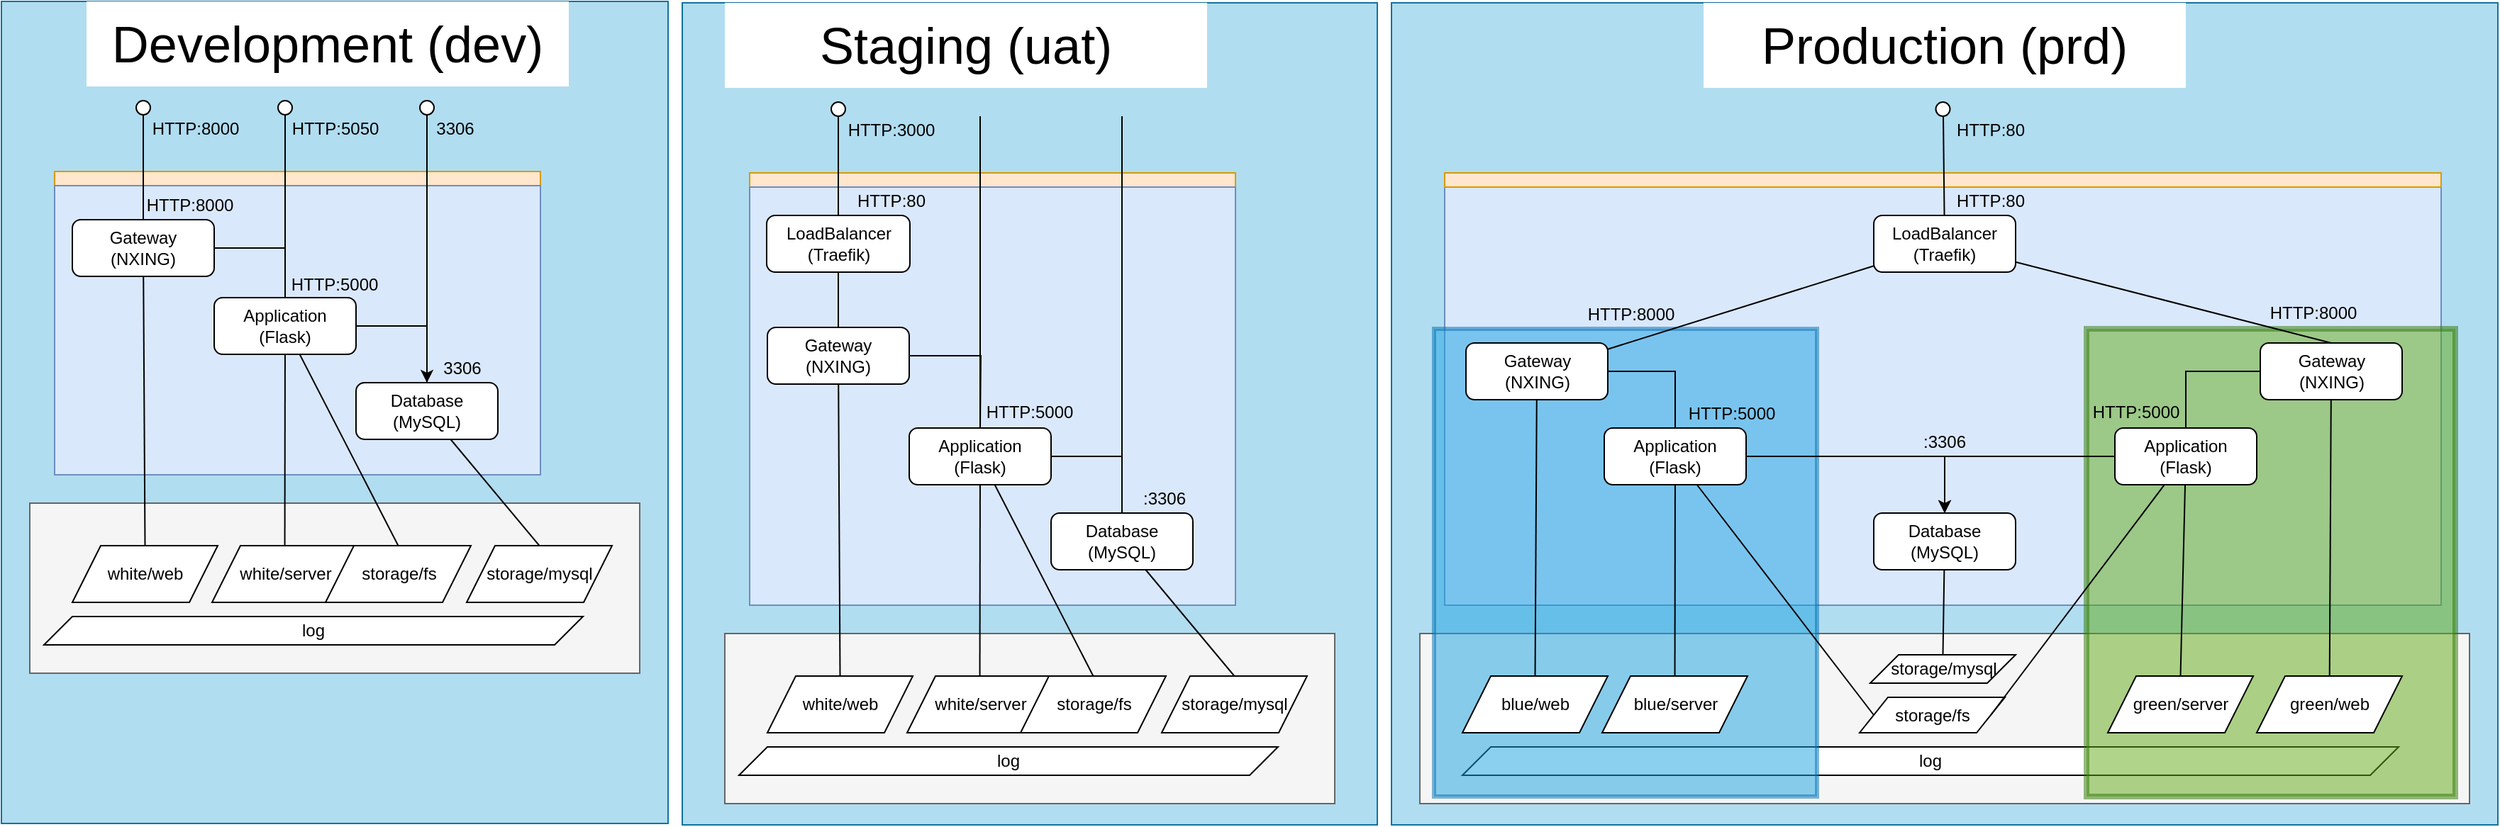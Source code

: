 <mxfile version="13.6.2" type="device"><diagram id="gLfV9lPOMajxuoHHyN8n" name="environments"><mxGraphModel dx="2253" dy="1360" grid="1" gridSize="10" guides="1" tooltips="1" connect="1" arrows="1" fold="1" page="1" pageScale="1" pageWidth="827" pageHeight="1169" math="0" shadow="0"><root><mxCell id="jASWVrQGsSCZMnNn3mIj-0"/><mxCell id="jASWVrQGsSCZMnNn3mIj-1" parent="jASWVrQGsSCZMnNn3mIj-0"/><mxCell id="6WFKfowjFKmXPI4Zk_cE-33" value="" style="rounded=0;whiteSpace=wrap;html=1;fillColor=#b1ddf0;strokeColor=#10739e;" vertex="1" parent="jASWVrQGsSCZMnNn3mIj-1"><mxGeometry x="1180" y="200" width="780" height="580" as="geometry"/></mxCell><mxCell id="6WFKfowjFKmXPI4Zk_cE-32" value="" style="rounded=0;whiteSpace=wrap;html=1;fillColor=#b1ddf0;strokeColor=#10739e;" vertex="1" parent="jASWVrQGsSCZMnNn3mIj-1"><mxGeometry x="680" y="200" width="490" height="580" as="geometry"/></mxCell><mxCell id="6WFKfowjFKmXPI4Zk_cE-31" value="" style="rounded=0;whiteSpace=wrap;html=1;fillColor=#b1ddf0;strokeColor=#10739e;" vertex="1" parent="jASWVrQGsSCZMnNn3mIj-1"><mxGeometry x="200" y="199" width="470" height="580" as="geometry"/></mxCell><mxCell id="iIaaPSiet09uQSLY1xnX-24" value="" style="rounded=0;whiteSpace=wrap;html=1;fillColor=#f5f5f5;strokeColor=#666666;fontColor=#333333;" parent="jASWVrQGsSCZMnNn3mIj-1" vertex="1"><mxGeometry x="1200" y="645" width="740" height="120" as="geometry"/></mxCell><mxCell id="iIaaPSiet09uQSLY1xnX-43" value="log" style="shape=parallelogram;perimeter=parallelogramPerimeter;whiteSpace=wrap;html=1;fixedSize=1;" parent="jASWVrQGsSCZMnNn3mIj-1" vertex="1"><mxGeometry x="1230" y="725" width="660" height="20" as="geometry"/></mxCell><mxCell id="iIaaPSiet09uQSLY1xnX-26" value="" style="rounded=0;whiteSpace=wrap;html=1;fillColor=#dae8fc;strokeColor=#6c8ebf;" parent="jASWVrQGsSCZMnNn3mIj-1" vertex="1"><mxGeometry x="1217.5" y="330" width="702.5" height="295" as="geometry"/></mxCell><mxCell id="iIaaPSiet09uQSLY1xnX-60" value="" style="rounded=0;whiteSpace=wrap;html=1;strokeColor=#006EAF;fontColor=#ffffff;strokeWidth=3;fillColor=#1ba1e2;opacity=50;" parent="jASWVrQGsSCZMnNn3mIj-1" vertex="1"><mxGeometry x="1210" y="430" width="270" height="330" as="geometry"/></mxCell><mxCell id="iIaaPSiet09uQSLY1xnX-61" value="" style="rounded=0;whiteSpace=wrap;html=1;strokeColor=#2D7600;fontColor=#ffffff;strokeWidth=4;fillColor=#60a917;opacity=50;" parent="jASWVrQGsSCZMnNn3mIj-1" vertex="1"><mxGeometry x="1670" y="430" width="260" height="330" as="geometry"/></mxCell><mxCell id="W70JOH6oxcpavoGEH852-32" value="" style="rounded=0;whiteSpace=wrap;html=1;fillColor=#f5f5f5;strokeColor=#666666;fontColor=#333333;" parent="jASWVrQGsSCZMnNn3mIj-1" vertex="1"><mxGeometry x="220" y="553" width="430" height="120" as="geometry"/></mxCell><mxCell id="W70JOH6oxcpavoGEH852-29" value="" style="rounded=0;whiteSpace=wrap;html=1;fillColor=#ffe6cc;strokeColor=#d79b00;" parent="jASWVrQGsSCZMnNn3mIj-1" vertex="1"><mxGeometry x="237.5" y="319" width="342.5" height="10" as="geometry"/></mxCell><mxCell id="W70JOH6oxcpavoGEH852-28" value="" style="rounded=0;whiteSpace=wrap;html=1;fillColor=#dae8fc;strokeColor=#6c8ebf;" parent="jASWVrQGsSCZMnNn3mIj-1" vertex="1"><mxGeometry x="237.5" y="329" width="342.5" height="204" as="geometry"/></mxCell><mxCell id="W70JOH6oxcpavoGEH852-23" style="edgeStyle=orthogonalEdgeStyle;rounded=0;orthogonalLoop=1;jettySize=auto;html=1;startArrow=none;startFill=0;endArrow=none;endFill=0;" parent="jASWVrQGsSCZMnNn3mIj-1" source="W70JOH6oxcpavoGEH852-15" edge="1"><mxGeometry relative="1" as="geometry"><mxPoint x="300" y="279" as="targetPoint"/></mxGeometry></mxCell><mxCell id="W70JOH6oxcpavoGEH852-24" style="edgeStyle=orthogonalEdgeStyle;rounded=0;orthogonalLoop=1;jettySize=auto;html=1;entryX=0.5;entryY=0;entryDx=0;entryDy=0;exitX=1;exitY=0.5;exitDx=0;exitDy=0;endArrow=none;endFill=0;" parent="jASWVrQGsSCZMnNn3mIj-1" source="W70JOH6oxcpavoGEH852-15" target="W70JOH6oxcpavoGEH852-17" edge="1"><mxGeometry relative="1" as="geometry"><mxPoint x="400" y="328" as="targetPoint"/></mxGeometry></mxCell><mxCell id="W70JOH6oxcpavoGEH852-40" style="edgeStyle=none;rounded=0;orthogonalLoop=1;jettySize=auto;html=1;entryX=0.5;entryY=0;entryDx=0;entryDy=0;startArrow=none;startFill=0;endArrow=none;endFill=0;" parent="jASWVrQGsSCZMnNn3mIj-1" source="W70JOH6oxcpavoGEH852-15" target="W70JOH6oxcpavoGEH852-25" edge="1"><mxGeometry relative="1" as="geometry"/></mxCell><mxCell id="W70JOH6oxcpavoGEH852-15" value="Gateway&lt;br&gt;(NXING)" style="rounded=1;whiteSpace=wrap;html=1;" parent="jASWVrQGsSCZMnNn3mIj-1" vertex="1"><mxGeometry x="250" y="353" width="100" height="40" as="geometry"/></mxCell><mxCell id="W70JOH6oxcpavoGEH852-21" style="edgeStyle=orthogonalEdgeStyle;rounded=0;orthogonalLoop=1;jettySize=auto;html=1;endArrow=none;endFill=0;exitX=0.5;exitY=0;exitDx=0;exitDy=0;" parent="jASWVrQGsSCZMnNn3mIj-1" source="W70JOH6oxcpavoGEH852-17" edge="1"><mxGeometry relative="1" as="geometry"><mxPoint x="400" y="279" as="targetPoint"/><mxPoint x="400" y="328" as="sourcePoint"/></mxGeometry></mxCell><mxCell id="W70JOH6oxcpavoGEH852-19" style="edgeStyle=orthogonalEdgeStyle;rounded=0;orthogonalLoop=1;jettySize=auto;html=1;exitX=1;exitY=0.5;exitDx=0;exitDy=0;" parent="jASWVrQGsSCZMnNn3mIj-1" source="W70JOH6oxcpavoGEH852-17" target="W70JOH6oxcpavoGEH852-18" edge="1"><mxGeometry relative="1" as="geometry"/></mxCell><mxCell id="W70JOH6oxcpavoGEH852-41" style="edgeStyle=none;rounded=0;orthogonalLoop=1;jettySize=auto;html=1;startArrow=none;startFill=0;endArrow=none;endFill=0;" parent="jASWVrQGsSCZMnNn3mIj-1" source="W70JOH6oxcpavoGEH852-17" target="W70JOH6oxcpavoGEH852-26" edge="1"><mxGeometry relative="1" as="geometry"/></mxCell><mxCell id="W70JOH6oxcpavoGEH852-42" style="edgeStyle=none;rounded=0;orthogonalLoop=1;jettySize=auto;html=1;entryX=0.5;entryY=0;entryDx=0;entryDy=0;startArrow=none;startFill=0;endArrow=none;endFill=0;" parent="jASWVrQGsSCZMnNn3mIj-1" source="W70JOH6oxcpavoGEH852-17" target="W70JOH6oxcpavoGEH852-31" edge="1"><mxGeometry relative="1" as="geometry"/></mxCell><mxCell id="W70JOH6oxcpavoGEH852-17" value="Application&lt;br&gt;(Flask)" style="rounded=1;whiteSpace=wrap;html=1;" parent="jASWVrQGsSCZMnNn3mIj-1" vertex="1"><mxGeometry x="350" y="408" width="100" height="40" as="geometry"/></mxCell><mxCell id="W70JOH6oxcpavoGEH852-20" style="edgeStyle=orthogonalEdgeStyle;rounded=0;orthogonalLoop=1;jettySize=auto;html=1;endArrow=none;endFill=0;" parent="jASWVrQGsSCZMnNn3mIj-1" source="W70JOH6oxcpavoGEH852-18" edge="1"><mxGeometry relative="1" as="geometry"><mxPoint x="500" y="279" as="targetPoint"/></mxGeometry></mxCell><mxCell id="W70JOH6oxcpavoGEH852-43" style="edgeStyle=none;rounded=0;orthogonalLoop=1;jettySize=auto;html=1;entryX=0.5;entryY=0;entryDx=0;entryDy=0;startArrow=none;startFill=0;endArrow=none;endFill=0;" parent="jASWVrQGsSCZMnNn3mIj-1" source="W70JOH6oxcpavoGEH852-18" target="W70JOH6oxcpavoGEH852-39" edge="1"><mxGeometry relative="1" as="geometry"/></mxCell><mxCell id="W70JOH6oxcpavoGEH852-18" value="Database&lt;br&gt;(MySQL)" style="rounded=1;whiteSpace=wrap;html=1;" parent="jASWVrQGsSCZMnNn3mIj-1" vertex="1"><mxGeometry x="450" y="468" width="100" height="40" as="geometry"/></mxCell><mxCell id="W70JOH6oxcpavoGEH852-25" value="white/web" style="shape=parallelogram;perimeter=parallelogramPerimeter;whiteSpace=wrap;html=1;fixedSize=1;" parent="jASWVrQGsSCZMnNn3mIj-1" vertex="1"><mxGeometry x="250" y="583" width="102.5" height="40" as="geometry"/></mxCell><mxCell id="W70JOH6oxcpavoGEH852-26" value="white/server" style="shape=parallelogram;perimeter=parallelogramPerimeter;whiteSpace=wrap;html=1;fixedSize=1;" parent="jASWVrQGsSCZMnNn3mIj-1" vertex="1"><mxGeometry x="348.5" y="583" width="102.5" height="40" as="geometry"/></mxCell><mxCell id="W70JOH6oxcpavoGEH852-30" value="log" style="shape=parallelogram;perimeter=parallelogramPerimeter;whiteSpace=wrap;html=1;fixedSize=1;" parent="jASWVrQGsSCZMnNn3mIj-1" vertex="1"><mxGeometry x="230" y="633" width="380" height="20" as="geometry"/></mxCell><mxCell id="W70JOH6oxcpavoGEH852-31" value="storage/fs" style="shape=parallelogram;perimeter=parallelogramPerimeter;whiteSpace=wrap;html=1;fixedSize=1;" parent="jASWVrQGsSCZMnNn3mIj-1" vertex="1"><mxGeometry x="428.5" y="583" width="102.5" height="40" as="geometry"/></mxCell><mxCell id="W70JOH6oxcpavoGEH852-39" value="storage/mysql" style="shape=parallelogram;perimeter=parallelogramPerimeter;whiteSpace=wrap;html=1;fixedSize=1;" parent="jASWVrQGsSCZMnNn3mIj-1" vertex="1"><mxGeometry x="528" y="583" width="102.5" height="40" as="geometry"/></mxCell><mxCell id="iIaaPSiet09uQSLY1xnX-0" value="" style="rounded=0;whiteSpace=wrap;html=1;fillColor=#f5f5f5;strokeColor=#666666;fontColor=#333333;" parent="jASWVrQGsSCZMnNn3mIj-1" vertex="1"><mxGeometry x="710" y="645" width="430" height="120" as="geometry"/></mxCell><mxCell id="iIaaPSiet09uQSLY1xnX-1" value="" style="rounded=0;whiteSpace=wrap;html=1;fillColor=#ffe6cc;strokeColor=#d79b00;" parent="jASWVrQGsSCZMnNn3mIj-1" vertex="1"><mxGeometry x="727.5" y="320" width="342.5" height="10" as="geometry"/></mxCell><mxCell id="iIaaPSiet09uQSLY1xnX-2" value="" style="rounded=0;whiteSpace=wrap;html=1;fillColor=#dae8fc;strokeColor=#6c8ebf;" parent="jASWVrQGsSCZMnNn3mIj-1" vertex="1"><mxGeometry x="727.5" y="330" width="342.5" height="295" as="geometry"/></mxCell><mxCell id="iIaaPSiet09uQSLY1xnX-4" style="edgeStyle=orthogonalEdgeStyle;rounded=0;orthogonalLoop=1;jettySize=auto;html=1;exitX=1;exitY=0.5;exitDx=0;exitDy=0;endArrow=none;endFill=0;" parent="jASWVrQGsSCZMnNn3mIj-1" source="iIaaPSiet09uQSLY1xnX-6" edge="1"><mxGeometry relative="1" as="geometry"><mxPoint x="890" y="500" as="targetPoint"/></mxGeometry></mxCell><mxCell id="iIaaPSiet09uQSLY1xnX-5" style="edgeStyle=none;rounded=0;orthogonalLoop=1;jettySize=auto;html=1;entryX=0.5;entryY=0;entryDx=0;entryDy=0;startArrow=none;startFill=0;endArrow=none;endFill=0;" parent="jASWVrQGsSCZMnNn3mIj-1" source="iIaaPSiet09uQSLY1xnX-6" target="iIaaPSiet09uQSLY1xnX-17" edge="1"><mxGeometry relative="1" as="geometry"/></mxCell><mxCell id="iIaaPSiet09uQSLY1xnX-6" value="Gateway&lt;br&gt;(NXING)" style="rounded=1;whiteSpace=wrap;html=1;" parent="jASWVrQGsSCZMnNn3mIj-1" vertex="1"><mxGeometry x="740" y="429" width="100" height="40" as="geometry"/></mxCell><mxCell id="iIaaPSiet09uQSLY1xnX-7" style="edgeStyle=orthogonalEdgeStyle;rounded=0;orthogonalLoop=1;jettySize=auto;html=1;endArrow=none;endFill=0;exitX=0.5;exitY=0;exitDx=0;exitDy=0;" parent="jASWVrQGsSCZMnNn3mIj-1" source="iIaaPSiet09uQSLY1xnX-13" edge="1"><mxGeometry relative="1" as="geometry"><mxPoint x="890" y="280" as="targetPoint"/><mxPoint x="890" y="420" as="sourcePoint"/></mxGeometry></mxCell><mxCell id="iIaaPSiet09uQSLY1xnX-9" style="edgeStyle=orthogonalEdgeStyle;rounded=0;orthogonalLoop=1;jettySize=auto;html=1;exitX=1;exitY=0.5;exitDx=0;exitDy=0;endArrow=none;endFill=0;" parent="jASWVrQGsSCZMnNn3mIj-1" source="iIaaPSiet09uQSLY1xnX-13" target="iIaaPSiet09uQSLY1xnX-16" edge="1"><mxGeometry relative="1" as="geometry"/></mxCell><mxCell id="iIaaPSiet09uQSLY1xnX-11" style="edgeStyle=none;rounded=0;orthogonalLoop=1;jettySize=auto;html=1;startArrow=none;startFill=0;endArrow=none;endFill=0;" parent="jASWVrQGsSCZMnNn3mIj-1" source="iIaaPSiet09uQSLY1xnX-13" target="iIaaPSiet09uQSLY1xnX-18" edge="1"><mxGeometry relative="1" as="geometry"/></mxCell><mxCell id="iIaaPSiet09uQSLY1xnX-12" style="edgeStyle=none;rounded=0;orthogonalLoop=1;jettySize=auto;html=1;entryX=0.5;entryY=0;entryDx=0;entryDy=0;startArrow=none;startFill=0;endArrow=none;endFill=0;" parent="jASWVrQGsSCZMnNn3mIj-1" source="iIaaPSiet09uQSLY1xnX-13" target="iIaaPSiet09uQSLY1xnX-20" edge="1"><mxGeometry relative="1" as="geometry"/></mxCell><mxCell id="iIaaPSiet09uQSLY1xnX-13" value="Application&lt;br&gt;(Flask)" style="rounded=1;whiteSpace=wrap;html=1;" parent="jASWVrQGsSCZMnNn3mIj-1" vertex="1"><mxGeometry x="840" y="500" width="100" height="40" as="geometry"/></mxCell><mxCell id="iIaaPSiet09uQSLY1xnX-14" style="edgeStyle=orthogonalEdgeStyle;rounded=0;orthogonalLoop=1;jettySize=auto;html=1;endArrow=none;endFill=0;" parent="jASWVrQGsSCZMnNn3mIj-1" source="iIaaPSiet09uQSLY1xnX-16" edge="1"><mxGeometry relative="1" as="geometry"><mxPoint x="990" y="280" as="targetPoint"/></mxGeometry></mxCell><mxCell id="iIaaPSiet09uQSLY1xnX-15" style="edgeStyle=none;rounded=0;orthogonalLoop=1;jettySize=auto;html=1;entryX=0.5;entryY=0;entryDx=0;entryDy=0;startArrow=none;startFill=0;endArrow=none;endFill=0;" parent="jASWVrQGsSCZMnNn3mIj-1" source="iIaaPSiet09uQSLY1xnX-16" target="iIaaPSiet09uQSLY1xnX-21" edge="1"><mxGeometry relative="1" as="geometry"/></mxCell><mxCell id="iIaaPSiet09uQSLY1xnX-16" value="Database&lt;br&gt;(MySQL)" style="rounded=1;whiteSpace=wrap;html=1;" parent="jASWVrQGsSCZMnNn3mIj-1" vertex="1"><mxGeometry x="940" y="560" width="100" height="40" as="geometry"/></mxCell><mxCell id="iIaaPSiet09uQSLY1xnX-17" value="white/web" style="shape=parallelogram;perimeter=parallelogramPerimeter;whiteSpace=wrap;html=1;fixedSize=1;" parent="jASWVrQGsSCZMnNn3mIj-1" vertex="1"><mxGeometry x="740" y="675" width="102.5" height="40" as="geometry"/></mxCell><mxCell id="iIaaPSiet09uQSLY1xnX-18" value="white/server" style="shape=parallelogram;perimeter=parallelogramPerimeter;whiteSpace=wrap;html=1;fixedSize=1;" parent="jASWVrQGsSCZMnNn3mIj-1" vertex="1"><mxGeometry x="838.5" y="675" width="102.5" height="40" as="geometry"/></mxCell><mxCell id="iIaaPSiet09uQSLY1xnX-19" value="log" style="shape=parallelogram;perimeter=parallelogramPerimeter;whiteSpace=wrap;html=1;fixedSize=1;" parent="jASWVrQGsSCZMnNn3mIj-1" vertex="1"><mxGeometry x="720" y="725" width="380" height="20" as="geometry"/></mxCell><mxCell id="iIaaPSiet09uQSLY1xnX-20" value="storage/fs" style="shape=parallelogram;perimeter=parallelogramPerimeter;whiteSpace=wrap;html=1;fixedSize=1;" parent="jASWVrQGsSCZMnNn3mIj-1" vertex="1"><mxGeometry x="918.5" y="675" width="102.5" height="40" as="geometry"/></mxCell><mxCell id="iIaaPSiet09uQSLY1xnX-21" value="storage/mysql" style="shape=parallelogram;perimeter=parallelogramPerimeter;whiteSpace=wrap;html=1;fixedSize=1;" parent="jASWVrQGsSCZMnNn3mIj-1" vertex="1"><mxGeometry x="1018" y="675" width="102.5" height="40" as="geometry"/></mxCell><mxCell id="iIaaPSiet09uQSLY1xnX-23" style="edgeStyle=none;rounded=0;orthogonalLoop=1;jettySize=auto;html=1;startArrow=none;startFill=0;endArrow=none;endFill=0;exitX=0.5;exitY=0;exitDx=0;exitDy=0;" parent="jASWVrQGsSCZMnNn3mIj-1" source="iIaaPSiet09uQSLY1xnX-22" edge="1"><mxGeometry relative="1" as="geometry"><mxPoint x="790" y="280" as="targetPoint"/></mxGeometry></mxCell><mxCell id="6WFKfowjFKmXPI4Zk_cE-1" style="edgeStyle=orthogonalEdgeStyle;rounded=0;orthogonalLoop=1;jettySize=auto;html=1;endArrow=none;endFill=0;" edge="1" parent="jASWVrQGsSCZMnNn3mIj-1" source="iIaaPSiet09uQSLY1xnX-22" target="iIaaPSiet09uQSLY1xnX-6"><mxGeometry relative="1" as="geometry"/></mxCell><mxCell id="iIaaPSiet09uQSLY1xnX-22" value="LoadBalancer&lt;br&gt;(Traefik)" style="rounded=1;whiteSpace=wrap;html=1;" parent="jASWVrQGsSCZMnNn3mIj-1" vertex="1"><mxGeometry x="739.5" y="350" width="101" height="40" as="geometry"/></mxCell><mxCell id="iIaaPSiet09uQSLY1xnX-25" value="" style="rounded=0;whiteSpace=wrap;html=1;fillColor=#ffe6cc;strokeColor=#d79b00;" parent="jASWVrQGsSCZMnNn3mIj-1" vertex="1"><mxGeometry x="1217.5" y="320" width="702.5" height="10" as="geometry"/></mxCell><mxCell id="iIaaPSiet09uQSLY1xnX-27" style="rounded=0;orthogonalLoop=1;jettySize=auto;html=1;startArrow=none;startFill=0;endArrow=none;endFill=0;" parent="jASWVrQGsSCZMnNn3mIj-1" source="iIaaPSiet09uQSLY1xnX-30" target="iIaaPSiet09uQSLY1xnX-47" edge="1"><mxGeometry relative="1" as="geometry"><mxPoint x="1280" y="290" as="targetPoint"/></mxGeometry></mxCell><mxCell id="iIaaPSiet09uQSLY1xnX-28" style="edgeStyle=orthogonalEdgeStyle;rounded=0;orthogonalLoop=1;jettySize=auto;html=1;exitX=1;exitY=0.5;exitDx=0;exitDy=0;endArrow=none;endFill=0;" parent="jASWVrQGsSCZMnNn3mIj-1" source="iIaaPSiet09uQSLY1xnX-30" target="iIaaPSiet09uQSLY1xnX-37" edge="1"><mxGeometry relative="1" as="geometry"><mxPoint x="1380" y="420" as="targetPoint"/></mxGeometry></mxCell><mxCell id="iIaaPSiet09uQSLY1xnX-29" style="edgeStyle=none;rounded=0;orthogonalLoop=1;jettySize=auto;html=1;entryX=0.5;entryY=0;entryDx=0;entryDy=0;startArrow=none;startFill=0;endArrow=none;endFill=0;" parent="jASWVrQGsSCZMnNn3mIj-1" source="iIaaPSiet09uQSLY1xnX-30" target="iIaaPSiet09uQSLY1xnX-41" edge="1"><mxGeometry relative="1" as="geometry"/></mxCell><mxCell id="iIaaPSiet09uQSLY1xnX-30" value="Gateway&lt;br&gt;(NXING)" style="rounded=1;whiteSpace=wrap;html=1;" parent="jASWVrQGsSCZMnNn3mIj-1" vertex="1"><mxGeometry x="1232.5" y="440" width="100" height="40" as="geometry"/></mxCell><mxCell id="iIaaPSiet09uQSLY1xnX-33" style="edgeStyle=orthogonalEdgeStyle;rounded=0;orthogonalLoop=1;jettySize=auto;html=1;exitX=1;exitY=0.5;exitDx=0;exitDy=0;" parent="jASWVrQGsSCZMnNn3mIj-1" source="iIaaPSiet09uQSLY1xnX-37" target="iIaaPSiet09uQSLY1xnX-40" edge="1"><mxGeometry relative="1" as="geometry"/></mxCell><mxCell id="iIaaPSiet09uQSLY1xnX-35" style="edgeStyle=none;rounded=0;orthogonalLoop=1;jettySize=auto;html=1;startArrow=none;startFill=0;endArrow=none;endFill=0;" parent="jASWVrQGsSCZMnNn3mIj-1" source="iIaaPSiet09uQSLY1xnX-37" target="iIaaPSiet09uQSLY1xnX-42" edge="1"><mxGeometry relative="1" as="geometry"/></mxCell><mxCell id="iIaaPSiet09uQSLY1xnX-36" style="edgeStyle=none;rounded=0;orthogonalLoop=1;jettySize=auto;html=1;entryX=0;entryY=0.5;entryDx=0;entryDy=0;startArrow=none;startFill=0;endArrow=none;endFill=0;" parent="jASWVrQGsSCZMnNn3mIj-1" source="iIaaPSiet09uQSLY1xnX-37" target="iIaaPSiet09uQSLY1xnX-44" edge="1"><mxGeometry relative="1" as="geometry"/></mxCell><mxCell id="iIaaPSiet09uQSLY1xnX-37" value="Application&lt;br&gt;(Flask)" style="rounded=1;whiteSpace=wrap;html=1;" parent="jASWVrQGsSCZMnNn3mIj-1" vertex="1"><mxGeometry x="1330" y="500" width="100" height="40" as="geometry"/></mxCell><mxCell id="iIaaPSiet09uQSLY1xnX-39" style="edgeStyle=none;rounded=0;orthogonalLoop=1;jettySize=auto;html=1;entryX=0.5;entryY=0;entryDx=0;entryDy=0;startArrow=none;startFill=0;endArrow=none;endFill=0;" parent="jASWVrQGsSCZMnNn3mIj-1" source="iIaaPSiet09uQSLY1xnX-40" target="iIaaPSiet09uQSLY1xnX-45" edge="1"><mxGeometry relative="1" as="geometry"/></mxCell><mxCell id="iIaaPSiet09uQSLY1xnX-40" value="Database&lt;br&gt;(MySQL)" style="rounded=1;whiteSpace=wrap;html=1;" parent="jASWVrQGsSCZMnNn3mIj-1" vertex="1"><mxGeometry x="1520" y="560" width="100" height="40" as="geometry"/></mxCell><mxCell id="iIaaPSiet09uQSLY1xnX-41" value="blue/web" style="shape=parallelogram;perimeter=parallelogramPerimeter;whiteSpace=wrap;html=1;fixedSize=1;" parent="jASWVrQGsSCZMnNn3mIj-1" vertex="1"><mxGeometry x="1230" y="675" width="102.5" height="40" as="geometry"/></mxCell><mxCell id="iIaaPSiet09uQSLY1xnX-42" value="blue/server" style="shape=parallelogram;perimeter=parallelogramPerimeter;whiteSpace=wrap;html=1;fixedSize=1;" parent="jASWVrQGsSCZMnNn3mIj-1" vertex="1"><mxGeometry x="1328.5" y="675" width="102.5" height="40" as="geometry"/></mxCell><mxCell id="iIaaPSiet09uQSLY1xnX-44" value="storage/fs" style="shape=parallelogram;perimeter=parallelogramPerimeter;whiteSpace=wrap;html=1;fixedSize=1;" parent="jASWVrQGsSCZMnNn3mIj-1" vertex="1"><mxGeometry x="1510" y="690" width="102.5" height="25" as="geometry"/></mxCell><mxCell id="iIaaPSiet09uQSLY1xnX-45" value="storage/mysql" style="shape=parallelogram;perimeter=parallelogramPerimeter;whiteSpace=wrap;html=1;fixedSize=1;" parent="jASWVrQGsSCZMnNn3mIj-1" vertex="1"><mxGeometry x="1517.5" y="660" width="102.5" height="20" as="geometry"/></mxCell><mxCell id="iIaaPSiet09uQSLY1xnX-46" style="edgeStyle=none;rounded=0;orthogonalLoop=1;jettySize=auto;html=1;startArrow=none;startFill=0;endArrow=none;endFill=0;" parent="jASWVrQGsSCZMnNn3mIj-1" source="iIaaPSiet09uQSLY1xnX-47" edge="1"><mxGeometry relative="1" as="geometry"><mxPoint x="1569" y="280" as="targetPoint"/></mxGeometry></mxCell><mxCell id="iIaaPSiet09uQSLY1xnX-59" style="edgeStyle=none;rounded=0;orthogonalLoop=1;jettySize=auto;html=1;entryX=0.5;entryY=0;entryDx=0;entryDy=0;startArrow=none;startFill=0;endArrow=none;endFill=0;" parent="jASWVrQGsSCZMnNn3mIj-1" source="iIaaPSiet09uQSLY1xnX-47" target="iIaaPSiet09uQSLY1xnX-52" edge="1"><mxGeometry relative="1" as="geometry"/></mxCell><mxCell id="iIaaPSiet09uQSLY1xnX-47" value="LoadBalancer&lt;br&gt;(Traefik)" style="rounded=1;whiteSpace=wrap;html=1;" parent="jASWVrQGsSCZMnNn3mIj-1" vertex="1"><mxGeometry x="1520" y="350" width="100" height="40" as="geometry"/></mxCell><mxCell id="iIaaPSiet09uQSLY1xnX-49" style="edgeStyle=orthogonalEdgeStyle;rounded=0;orthogonalLoop=1;jettySize=auto;html=1;entryX=0.5;entryY=0;entryDx=0;entryDy=0;startArrow=none;startFill=0;endArrow=classic;endFill=1;" parent="jASWVrQGsSCZMnNn3mIj-1" source="iIaaPSiet09uQSLY1xnX-48" target="iIaaPSiet09uQSLY1xnX-40" edge="1"><mxGeometry relative="1" as="geometry"/></mxCell><mxCell id="iIaaPSiet09uQSLY1xnX-56" style="rounded=0;orthogonalLoop=1;jettySize=auto;html=1;entryX=1;entryY=0.5;entryDx=0;entryDy=0;startArrow=none;startFill=0;endArrow=none;endFill=0;" parent="jASWVrQGsSCZMnNn3mIj-1" source="iIaaPSiet09uQSLY1xnX-48" target="iIaaPSiet09uQSLY1xnX-44" edge="1"><mxGeometry relative="1" as="geometry"/></mxCell><mxCell id="iIaaPSiet09uQSLY1xnX-57" style="edgeStyle=none;rounded=0;orthogonalLoop=1;jettySize=auto;html=1;entryX=0.5;entryY=0;entryDx=0;entryDy=0;startArrow=none;startFill=0;endArrow=none;endFill=0;" parent="jASWVrQGsSCZMnNn3mIj-1" source="iIaaPSiet09uQSLY1xnX-48" target="iIaaPSiet09uQSLY1xnX-54" edge="1"><mxGeometry relative="1" as="geometry"/></mxCell><mxCell id="iIaaPSiet09uQSLY1xnX-48" value="Application&lt;br&gt;(Flask)" style="rounded=1;whiteSpace=wrap;html=1;" parent="jASWVrQGsSCZMnNn3mIj-1" vertex="1"><mxGeometry x="1690" y="500" width="100" height="40" as="geometry"/></mxCell><mxCell id="iIaaPSiet09uQSLY1xnX-53" style="edgeStyle=orthogonalEdgeStyle;rounded=0;orthogonalLoop=1;jettySize=auto;html=1;entryX=0.5;entryY=0;entryDx=0;entryDy=0;startArrow=none;startFill=0;endArrow=none;endFill=0;" parent="jASWVrQGsSCZMnNn3mIj-1" source="iIaaPSiet09uQSLY1xnX-52" target="iIaaPSiet09uQSLY1xnX-48" edge="1"><mxGeometry relative="1" as="geometry"><mxPoint x="1740" y="407.5" as="targetPoint"/></mxGeometry></mxCell><mxCell id="iIaaPSiet09uQSLY1xnX-58" style="edgeStyle=none;rounded=0;orthogonalLoop=1;jettySize=auto;html=1;startArrow=none;startFill=0;endArrow=none;endFill=0;" parent="jASWVrQGsSCZMnNn3mIj-1" source="iIaaPSiet09uQSLY1xnX-52" target="iIaaPSiet09uQSLY1xnX-55" edge="1"><mxGeometry relative="1" as="geometry"/></mxCell><mxCell id="iIaaPSiet09uQSLY1xnX-52" value="Gateway&lt;br&gt;(NXING)" style="rounded=1;whiteSpace=wrap;html=1;" parent="jASWVrQGsSCZMnNn3mIj-1" vertex="1"><mxGeometry x="1792.5" y="440" width="100" height="40" as="geometry"/></mxCell><mxCell id="iIaaPSiet09uQSLY1xnX-54" value="green/server" style="shape=parallelogram;perimeter=parallelogramPerimeter;whiteSpace=wrap;html=1;fixedSize=1;" parent="jASWVrQGsSCZMnNn3mIj-1" vertex="1"><mxGeometry x="1685" y="675" width="102.5" height="40" as="geometry"/></mxCell><mxCell id="iIaaPSiet09uQSLY1xnX-55" value="green/web" style="shape=parallelogram;perimeter=parallelogramPerimeter;whiteSpace=wrap;html=1;fixedSize=1;" parent="jASWVrQGsSCZMnNn3mIj-1" vertex="1"><mxGeometry x="1790" y="675" width="102.5" height="40" as="geometry"/></mxCell><mxCell id="6WFKfowjFKmXPI4Zk_cE-2" value="HTTP:5050" style="text;html=1;strokeColor=none;fillColor=none;align=center;verticalAlign=middle;whiteSpace=wrap;rounded=0;" vertex="1" parent="jASWVrQGsSCZMnNn3mIj-1"><mxGeometry x="402.5" y="279" width="65" height="20" as="geometry"/></mxCell><mxCell id="6WFKfowjFKmXPI4Zk_cE-3" value="HTTP:5000" style="text;html=1;strokeColor=none;fillColor=none;align=center;verticalAlign=middle;whiteSpace=wrap;rounded=0;" vertex="1" parent="jASWVrQGsSCZMnNn3mIj-1"><mxGeometry x="415" y="389" width="40" height="20" as="geometry"/></mxCell><mxCell id="6WFKfowjFKmXPI4Zk_cE-4" value="HTTP:8000" style="text;html=1;strokeColor=none;fillColor=none;align=center;verticalAlign=middle;whiteSpace=wrap;rounded=0;" vertex="1" parent="jASWVrQGsSCZMnNn3mIj-1"><mxGeometry x="312.5" y="333" width="40" height="20" as="geometry"/></mxCell><mxCell id="6WFKfowjFKmXPI4Zk_cE-8" value="HTTP:8000" style="text;html=1;strokeColor=none;fillColor=none;align=center;verticalAlign=middle;whiteSpace=wrap;rounded=0;" vertex="1" parent="jASWVrQGsSCZMnNn3mIj-1"><mxGeometry x="303.75" y="279" width="66.25" height="20" as="geometry"/></mxCell><mxCell id="6WFKfowjFKmXPI4Zk_cE-9" value="3306" style="text;html=1;strokeColor=none;fillColor=none;align=center;verticalAlign=middle;whiteSpace=wrap;rounded=0;" vertex="1" parent="jASWVrQGsSCZMnNn3mIj-1"><mxGeometry x="500" y="279" width="40" height="20" as="geometry"/></mxCell><mxCell id="6WFKfowjFKmXPI4Zk_cE-13" value="" style="ellipse;whiteSpace=wrap;html=1;aspect=fixed;" vertex="1" parent="jASWVrQGsSCZMnNn3mIj-1"><mxGeometry x="295" y="269" width="10" height="10" as="geometry"/></mxCell><mxCell id="6WFKfowjFKmXPI4Zk_cE-14" value="" style="ellipse;whiteSpace=wrap;html=1;aspect=fixed;" vertex="1" parent="jASWVrQGsSCZMnNn3mIj-1"><mxGeometry x="395" y="269" width="10" height="10" as="geometry"/></mxCell><mxCell id="6WFKfowjFKmXPI4Zk_cE-15" value="" style="ellipse;whiteSpace=wrap;html=1;aspect=fixed;" vertex="1" parent="jASWVrQGsSCZMnNn3mIj-1"><mxGeometry x="495" y="269" width="10" height="10" as="geometry"/></mxCell><mxCell id="6WFKfowjFKmXPI4Zk_cE-16" value="3306" style="text;html=1;strokeColor=none;fillColor=none;align=center;verticalAlign=middle;whiteSpace=wrap;rounded=0;" vertex="1" parent="jASWVrQGsSCZMnNn3mIj-1"><mxGeometry x="505" y="448" width="40" height="20" as="geometry"/></mxCell><mxCell id="6WFKfowjFKmXPI4Zk_cE-17" value="HTTP:3000" style="text;html=1;strokeColor=none;fillColor=none;align=center;verticalAlign=middle;whiteSpace=wrap;rounded=0;" vertex="1" parent="jASWVrQGsSCZMnNn3mIj-1"><mxGeometry x="795" y="280" width="65" height="20" as="geometry"/></mxCell><mxCell id="6WFKfowjFKmXPI4Zk_cE-18" value="" style="ellipse;whiteSpace=wrap;html=1;aspect=fixed;" vertex="1" parent="jASWVrQGsSCZMnNn3mIj-1"><mxGeometry x="785" y="270" width="10" height="10" as="geometry"/></mxCell><mxCell id="6WFKfowjFKmXPI4Zk_cE-20" value="HTTP:80" style="text;html=1;strokeColor=none;fillColor=none;align=center;verticalAlign=middle;whiteSpace=wrap;rounded=0;" vertex="1" parent="jASWVrQGsSCZMnNn3mIj-1"><mxGeometry x="795" y="330" width="65" height="20" as="geometry"/></mxCell><mxCell id="6WFKfowjFKmXPI4Zk_cE-21" value="HTTP:80" style="text;html=1;strokeColor=none;fillColor=none;align=center;verticalAlign=middle;whiteSpace=wrap;rounded=0;" vertex="1" parent="jASWVrQGsSCZMnNn3mIj-1"><mxGeometry x="1570" y="330" width="65" height="20" as="geometry"/></mxCell><mxCell id="6WFKfowjFKmXPI4Zk_cE-22" value="HTTP:80" style="text;html=1;strokeColor=none;fillColor=none;align=center;verticalAlign=middle;whiteSpace=wrap;rounded=0;" vertex="1" parent="jASWVrQGsSCZMnNn3mIj-1"><mxGeometry x="1570" y="280" width="65" height="20" as="geometry"/></mxCell><mxCell id="6WFKfowjFKmXPI4Zk_cE-23" value="" style="ellipse;whiteSpace=wrap;html=1;aspect=fixed;" vertex="1" parent="jASWVrQGsSCZMnNn3mIj-1"><mxGeometry x="1563.75" y="270" width="10" height="10" as="geometry"/></mxCell><mxCell id="6WFKfowjFKmXPI4Zk_cE-24" value="HTTP:5000" style="text;html=1;strokeColor=none;fillColor=none;align=center;verticalAlign=middle;whiteSpace=wrap;rounded=0;" vertex="1" parent="jASWVrQGsSCZMnNn3mIj-1"><mxGeometry x="905" y="479" width="40" height="20" as="geometry"/></mxCell><mxCell id="6WFKfowjFKmXPI4Zk_cE-25" value="HTTP:5000" style="text;html=1;strokeColor=none;fillColor=none;align=center;verticalAlign=middle;whiteSpace=wrap;rounded=0;" vertex="1" parent="jASWVrQGsSCZMnNn3mIj-1"><mxGeometry x="1400" y="480" width="40" height="20" as="geometry"/></mxCell><mxCell id="6WFKfowjFKmXPI4Zk_cE-26" value="HTTP:5000" style="text;html=1;strokeColor=none;fillColor=none;align=center;verticalAlign=middle;whiteSpace=wrap;rounded=0;" vertex="1" parent="jASWVrQGsSCZMnNn3mIj-1"><mxGeometry x="1685" y="479" width="40" height="20" as="geometry"/></mxCell><mxCell id="6WFKfowjFKmXPI4Zk_cE-27" value="HTTP:8000" style="text;html=1;strokeColor=none;fillColor=none;align=center;verticalAlign=middle;whiteSpace=wrap;rounded=0;" vertex="1" parent="jASWVrQGsSCZMnNn3mIj-1"><mxGeometry x="1328.5" y="410" width="40" height="20" as="geometry"/></mxCell><mxCell id="6WFKfowjFKmXPI4Zk_cE-28" value="HTTP:8000" style="text;html=1;strokeColor=none;fillColor=none;align=center;verticalAlign=middle;whiteSpace=wrap;rounded=0;" vertex="1" parent="jASWVrQGsSCZMnNn3mIj-1"><mxGeometry x="1810" y="409" width="40" height="20" as="geometry"/></mxCell><mxCell id="6WFKfowjFKmXPI4Zk_cE-29" value=":3306" style="text;html=1;strokeColor=none;fillColor=none;align=center;verticalAlign=middle;whiteSpace=wrap;rounded=0;" vertex="1" parent="jASWVrQGsSCZMnNn3mIj-1"><mxGeometry x="1550" y="500" width="40" height="20" as="geometry"/></mxCell><mxCell id="6WFKfowjFKmXPI4Zk_cE-30" value=":3306" style="text;html=1;strokeColor=none;fillColor=none;align=center;verticalAlign=middle;whiteSpace=wrap;rounded=0;" vertex="1" parent="jASWVrQGsSCZMnNn3mIj-1"><mxGeometry x="1000" y="540" width="40" height="20" as="geometry"/></mxCell><mxCell id="6WFKfowjFKmXPI4Zk_cE-34" value="&lt;font style=&quot;font-size: 36px&quot;&gt;Development (dev)&lt;/font&gt;" style="text;html=1;align=center;verticalAlign=middle;whiteSpace=wrap;rounded=0;fillColor=#ffffff;" vertex="1" parent="jASWVrQGsSCZMnNn3mIj-1"><mxGeometry x="260" y="199" width="340" height="60" as="geometry"/></mxCell><mxCell id="6WFKfowjFKmXPI4Zk_cE-35" value="&lt;font style=&quot;font-size: 36px&quot;&gt;Staging (uat)&lt;/font&gt;" style="text;html=1;align=center;verticalAlign=middle;whiteSpace=wrap;rounded=0;fillColor=#ffffff;" vertex="1" parent="jASWVrQGsSCZMnNn3mIj-1"><mxGeometry x="710" y="200" width="340" height="60" as="geometry"/></mxCell><mxCell id="6WFKfowjFKmXPI4Zk_cE-36" value="&lt;font style=&quot;font-size: 36px&quot;&gt;Production (prd)&lt;/font&gt;" style="text;html=1;align=center;verticalAlign=middle;whiteSpace=wrap;rounded=0;fillColor=#ffffff;" vertex="1" parent="jASWVrQGsSCZMnNn3mIj-1"><mxGeometry x="1400" y="200" width="340" height="60" as="geometry"/></mxCell></root></mxGraphModel></diagram></mxfile>